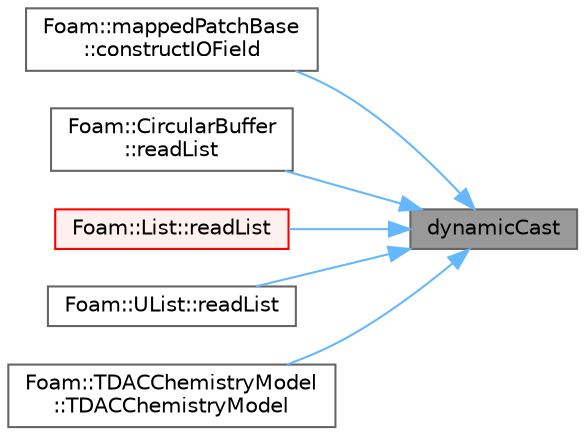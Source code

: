 digraph "dynamicCast"
{
 // LATEX_PDF_SIZE
  bgcolor="transparent";
  edge [fontname=Helvetica,fontsize=10,labelfontname=Helvetica,labelfontsize=10];
  node [fontname=Helvetica,fontsize=10,shape=box,height=0.2,width=0.4];
  rankdir="RL";
  Node1 [id="Node000001",label="dynamicCast",height=0.2,width=0.4,color="gray40", fillcolor="grey60", style="filled", fontcolor="black",tooltip=" "];
  Node1 -> Node2 [id="edge1_Node000001_Node000002",dir="back",color="steelblue1",style="solid",tooltip=" "];
  Node2 [id="Node000002",label="Foam::mappedPatchBase\l::constructIOField",height=0.2,width=0.4,color="grey40", fillcolor="white", style="filled",URL="$classFoam_1_1mappedPatchBase.html#abc31bf5147ee297d8f3718029ce7fc01",tooltip=" "];
  Node1 -> Node3 [id="edge2_Node000001_Node000003",dir="back",color="steelblue1",style="solid",tooltip=" "];
  Node3 [id="Node000003",label="Foam::CircularBuffer\l::readList",height=0.2,width=0.4,color="grey40", fillcolor="white", style="filled",URL="$classFoam_1_1CircularBuffer.html#ad1752c419c47f2ae28785e5f1d0e00d3",tooltip=" "];
  Node1 -> Node4 [id="edge3_Node000001_Node000004",dir="back",color="steelblue1",style="solid",tooltip=" "];
  Node4 [id="Node000004",label="Foam::List::readList",height=0.2,width=0.4,color="red", fillcolor="#FFF0F0", style="filled",URL="$classFoam_1_1List.html#ad1752c419c47f2ae28785e5f1d0e00d3",tooltip=" "];
  Node1 -> Node6 [id="edge4_Node000001_Node000006",dir="back",color="steelblue1",style="solid",tooltip=" "];
  Node6 [id="Node000006",label="Foam::UList::readList",height=0.2,width=0.4,color="grey40", fillcolor="white", style="filled",URL="$classFoam_1_1UList.html#ad1752c419c47f2ae28785e5f1d0e00d3",tooltip=" "];
  Node1 -> Node7 [id="edge5_Node000001_Node000007",dir="back",color="steelblue1",style="solid",tooltip=" "];
  Node7 [id="Node000007",label="Foam::TDACChemistryModel\l::TDACChemistryModel",height=0.2,width=0.4,color="grey40", fillcolor="white", style="filled",URL="$classFoam_1_1TDACChemistryModel.html#a984f481d44faf71c0b39052325ad5585",tooltip=" "];
}
